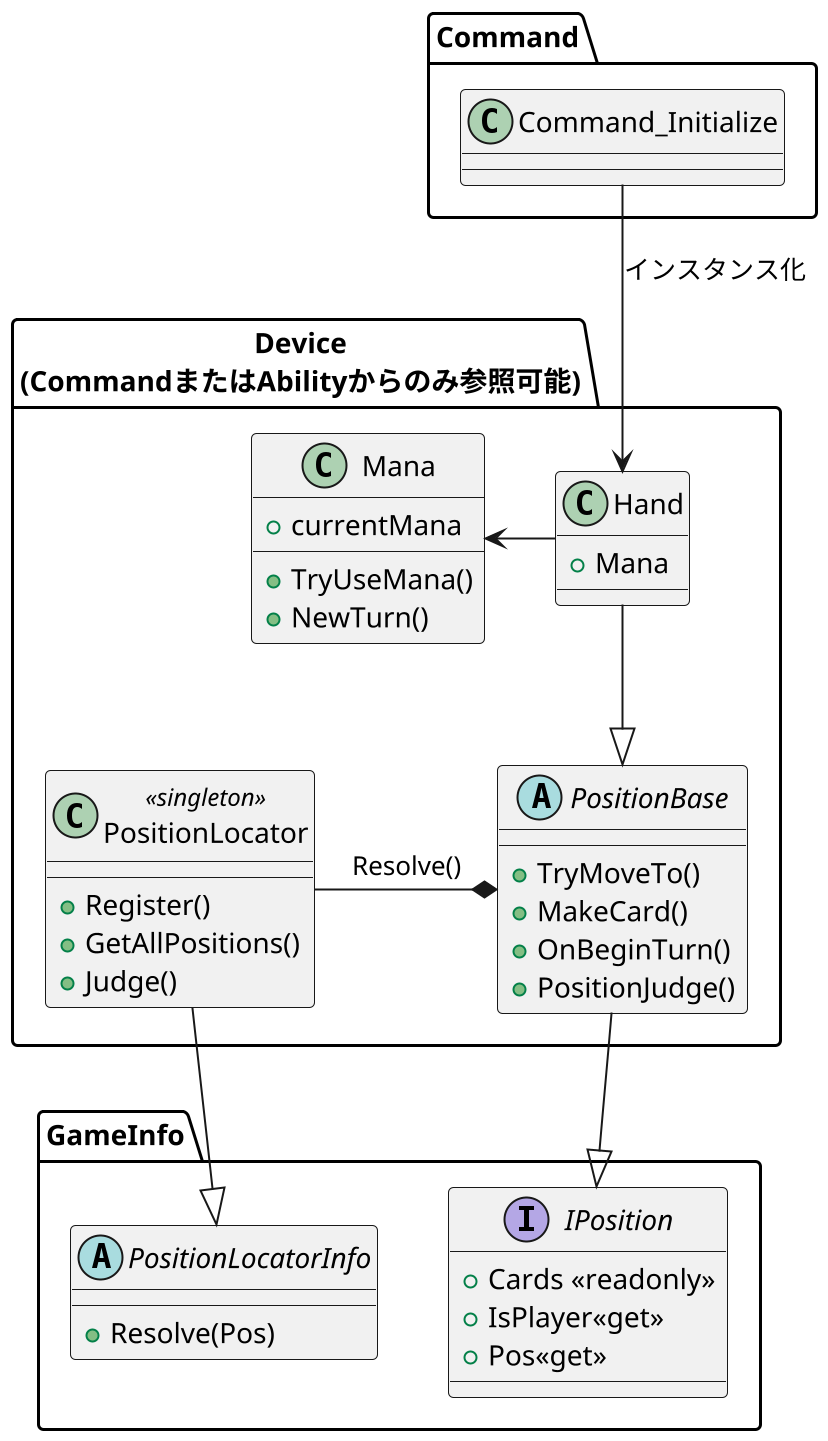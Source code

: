 @startuml Device


scale 2
skinparam DefaultFontName 源ノ角ゴシック Code JP Medium

package GameInfo
{
    interface IPosition
    {
        + Cards <<readonly>>
        + IsPlayer<<get>>
        + Pos<<get>>
    } 


    abstract class PositionLocatorInfo
    {
        + Resolve(Pos)
    }
}

package Device\n(CommandまたはAbilityからのみ参照可能)
{

    class PositionLocator<<singleton>>
    {
        + Register()
        +GetAllPositions()
        +Judge()
    }




    abstract PositionBase
    {
        + TryMoveTo()
        + MakeCard()
        + OnBeginTurn()
        + PositionJudge()
    }

    class Mana
    {
        + currentMana
        + TryUseMana()
        + NewTurn()
    }
    class Hand
    {
        + Mana
    }
    

    PositionLocator--|>PositionLocatorInfo
    PositionLocator-*PositionBase : Resolve()


    Hand--|>PositionBase

    Hand-l->Mana

}


package Command
{
    class Command_Initialize
}

PositionBase-d-|>IPosition
Command_Initialize-->Hand : インスタンス化



@enduml